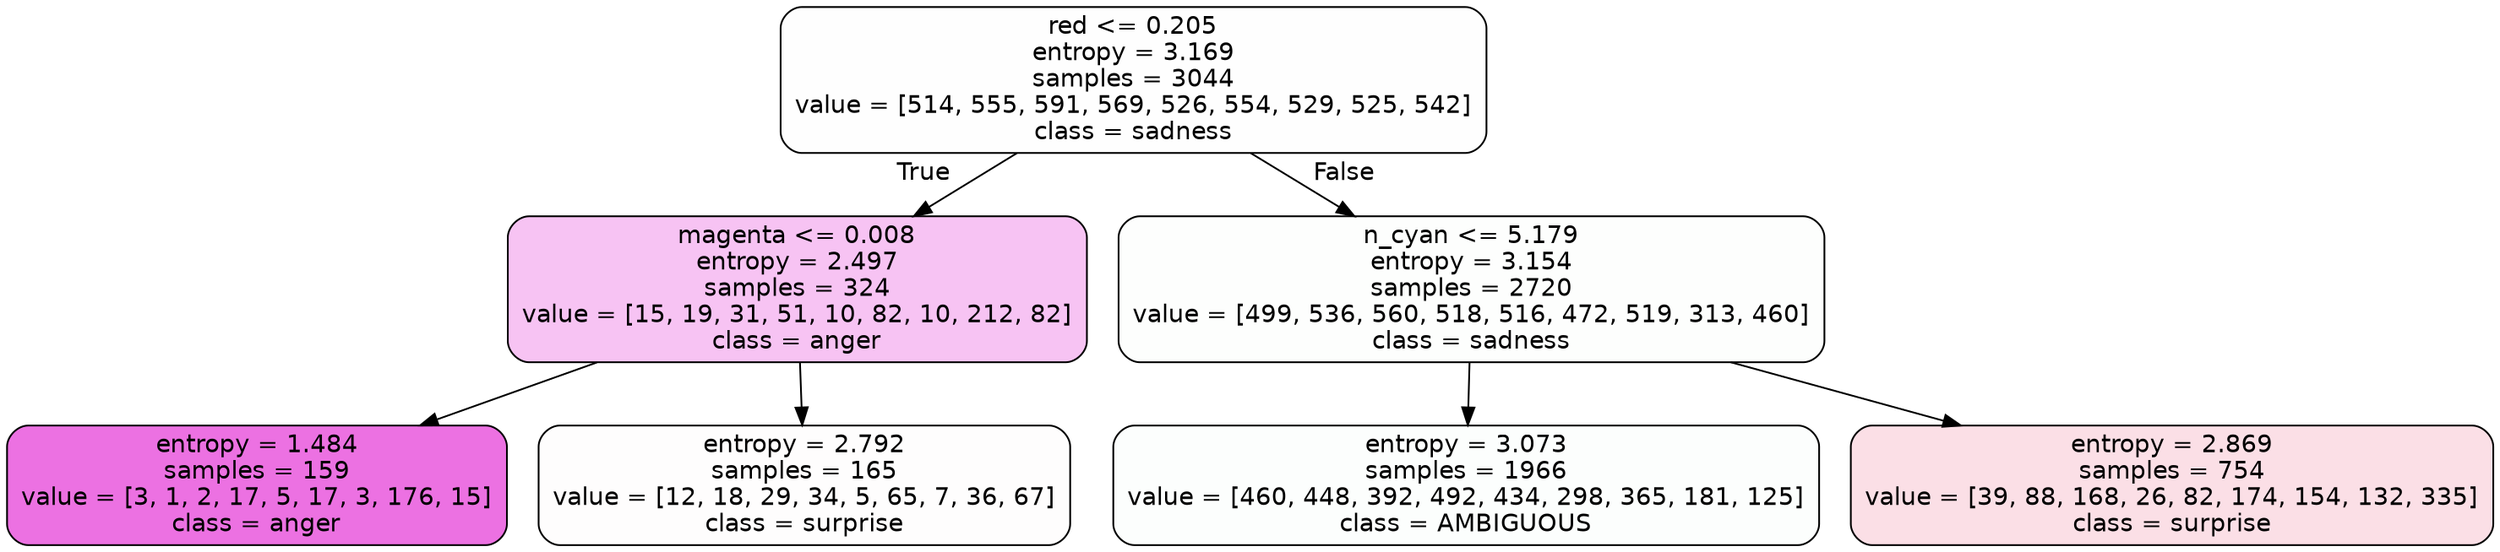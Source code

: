 digraph Tree {
node [shape=box, style="filled, rounded", color="black", fontname=helvetica] ;
edge [fontname=helvetica] ;
0 [label="red <= 0.205\nentropy = 3.169\nsamples = 3044\nvalue = [514, 555, 591, 569, 526, 554, 529, 525, 542]\nclass = sadness", fillcolor="#64e53901"] ;
1 [label="magenta <= 0.008\nentropy = 2.497\nsamples = 324\nvalue = [15, 19, 31, 51, 10, 82, 10, 212, 82]\nclass = anger", fillcolor="#e539d74d"] ;
0 -> 1 [labeldistance=2.5, labelangle=45, headlabel="True"] ;
2 [label="entropy = 1.484\nsamples = 159\nvalue = [3, 1, 2, 17, 5, 17, 3, 176, 15]\nclass = anger", fillcolor="#e539d7b7"] ;
1 -> 2 ;
3 [label="entropy = 2.792\nsamples = 165\nvalue = [12, 18, 29, 34, 5, 65, 7, 36, 67]\nclass = surprise", fillcolor="#e5396402"] ;
1 -> 3 ;
4 [label="n_cyan <= 5.179\nentropy = 3.154\nsamples = 2720\nvalue = [499, 536, 560, 518, 516, 472, 519, 313, 460]\nclass = sadness", fillcolor="#64e53902"] ;
0 -> 4 [labeldistance=2.5, labelangle=-45, headlabel="False"] ;
5 [label="entropy = 3.073\nsamples = 1966\nvalue = [460, 448, 392, 492, 434, 298, 365, 181, 125]\nclass = AMBIGUOUS", fillcolor="#39e58103"] ;
4 -> 5 ;
6 [label="entropy = 2.869\nsamples = 754\nvalue = [39, 88, 168, 26, 82, 174, 154, 132, 335]\nclass = surprise", fillcolor="#e5396428"] ;
4 -> 6 ;
}
